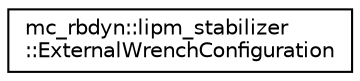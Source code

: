 digraph "Graphical Class Hierarchy"
{
 // INTERACTIVE_SVG=YES
 // LATEX_PDF_SIZE
  edge [fontname="Helvetica",fontsize="10",labelfontname="Helvetica",labelfontsize="10"];
  node [fontname="Helvetica",fontsize="10",shape=record];
  rankdir="LR";
  Node0 [label="mc_rbdyn::lipm_stabilizer\l::ExternalWrenchConfiguration",height=0.2,width=0.4,color="black", fillcolor="white", style="filled",URL="$structmc__rbdyn_1_1lipm__stabilizer_1_1ExternalWrenchConfiguration.html",tooltip="Parameters for the external wrenches."];
}
